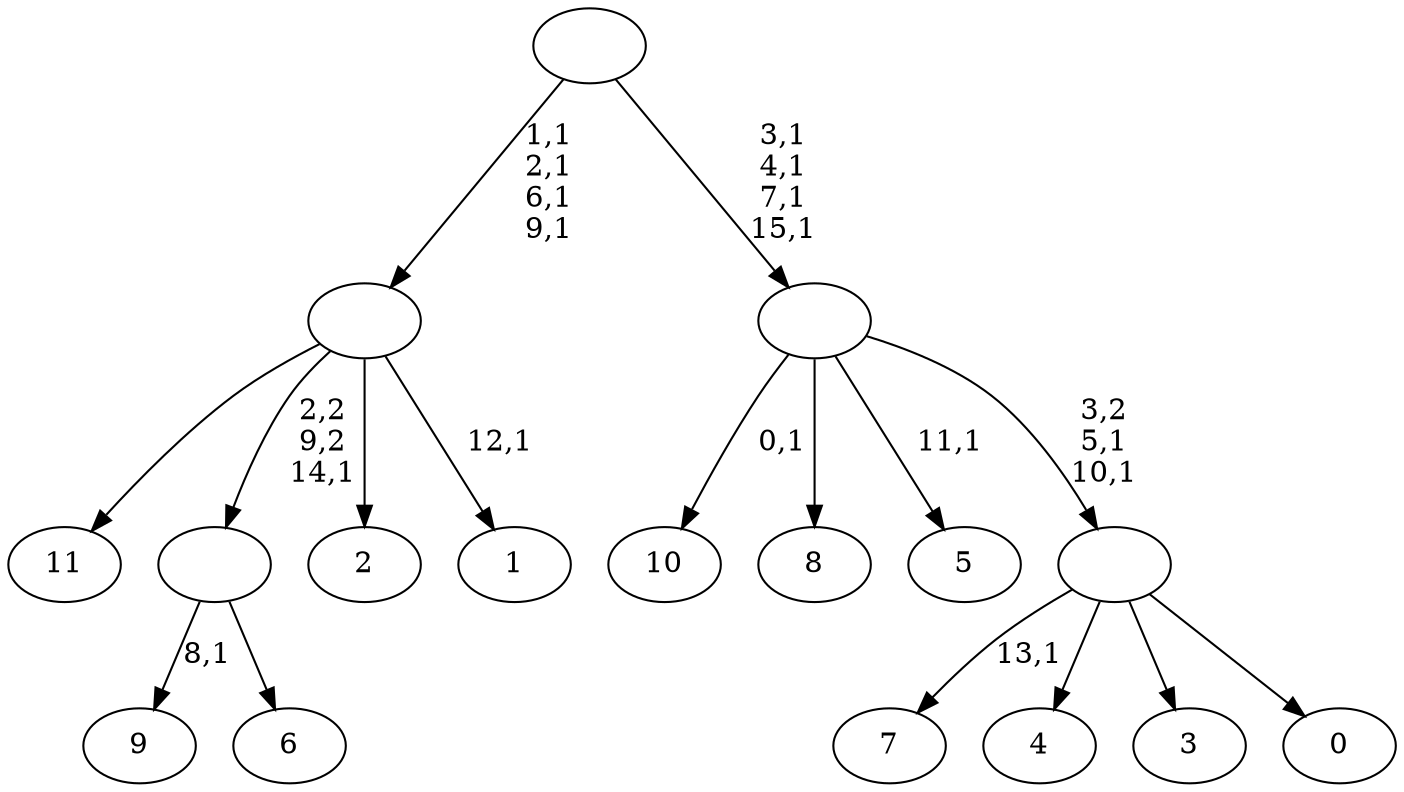 digraph T {
	28 [label="11"]
	27 [label="10"]
	25 [label="9"]
	23 [label="8"]
	22 [label="7"]
	20 [label="6"]
	19 [label=""]
	18 [label="5"]
	16 [label="4"]
	15 [label="3"]
	14 [label="2"]
	13 [label="1"]
	11 [label=""]
	7 [label="0"]
	6 [label=""]
	4 [label=""]
	0 [label=""]
	19 -> 25 [label="8,1"]
	19 -> 20 [label=""]
	11 -> 13 [label="12,1"]
	11 -> 28 [label=""]
	11 -> 19 [label="2,2\n9,2\n14,1"]
	11 -> 14 [label=""]
	6 -> 22 [label="13,1"]
	6 -> 16 [label=""]
	6 -> 15 [label=""]
	6 -> 7 [label=""]
	4 -> 6 [label="3,2\n5,1\n10,1"]
	4 -> 18 [label="11,1"]
	4 -> 27 [label="0,1"]
	4 -> 23 [label=""]
	0 -> 4 [label="3,1\n4,1\n7,1\n15,1"]
	0 -> 11 [label="1,1\n2,1\n6,1\n9,1"]
}

